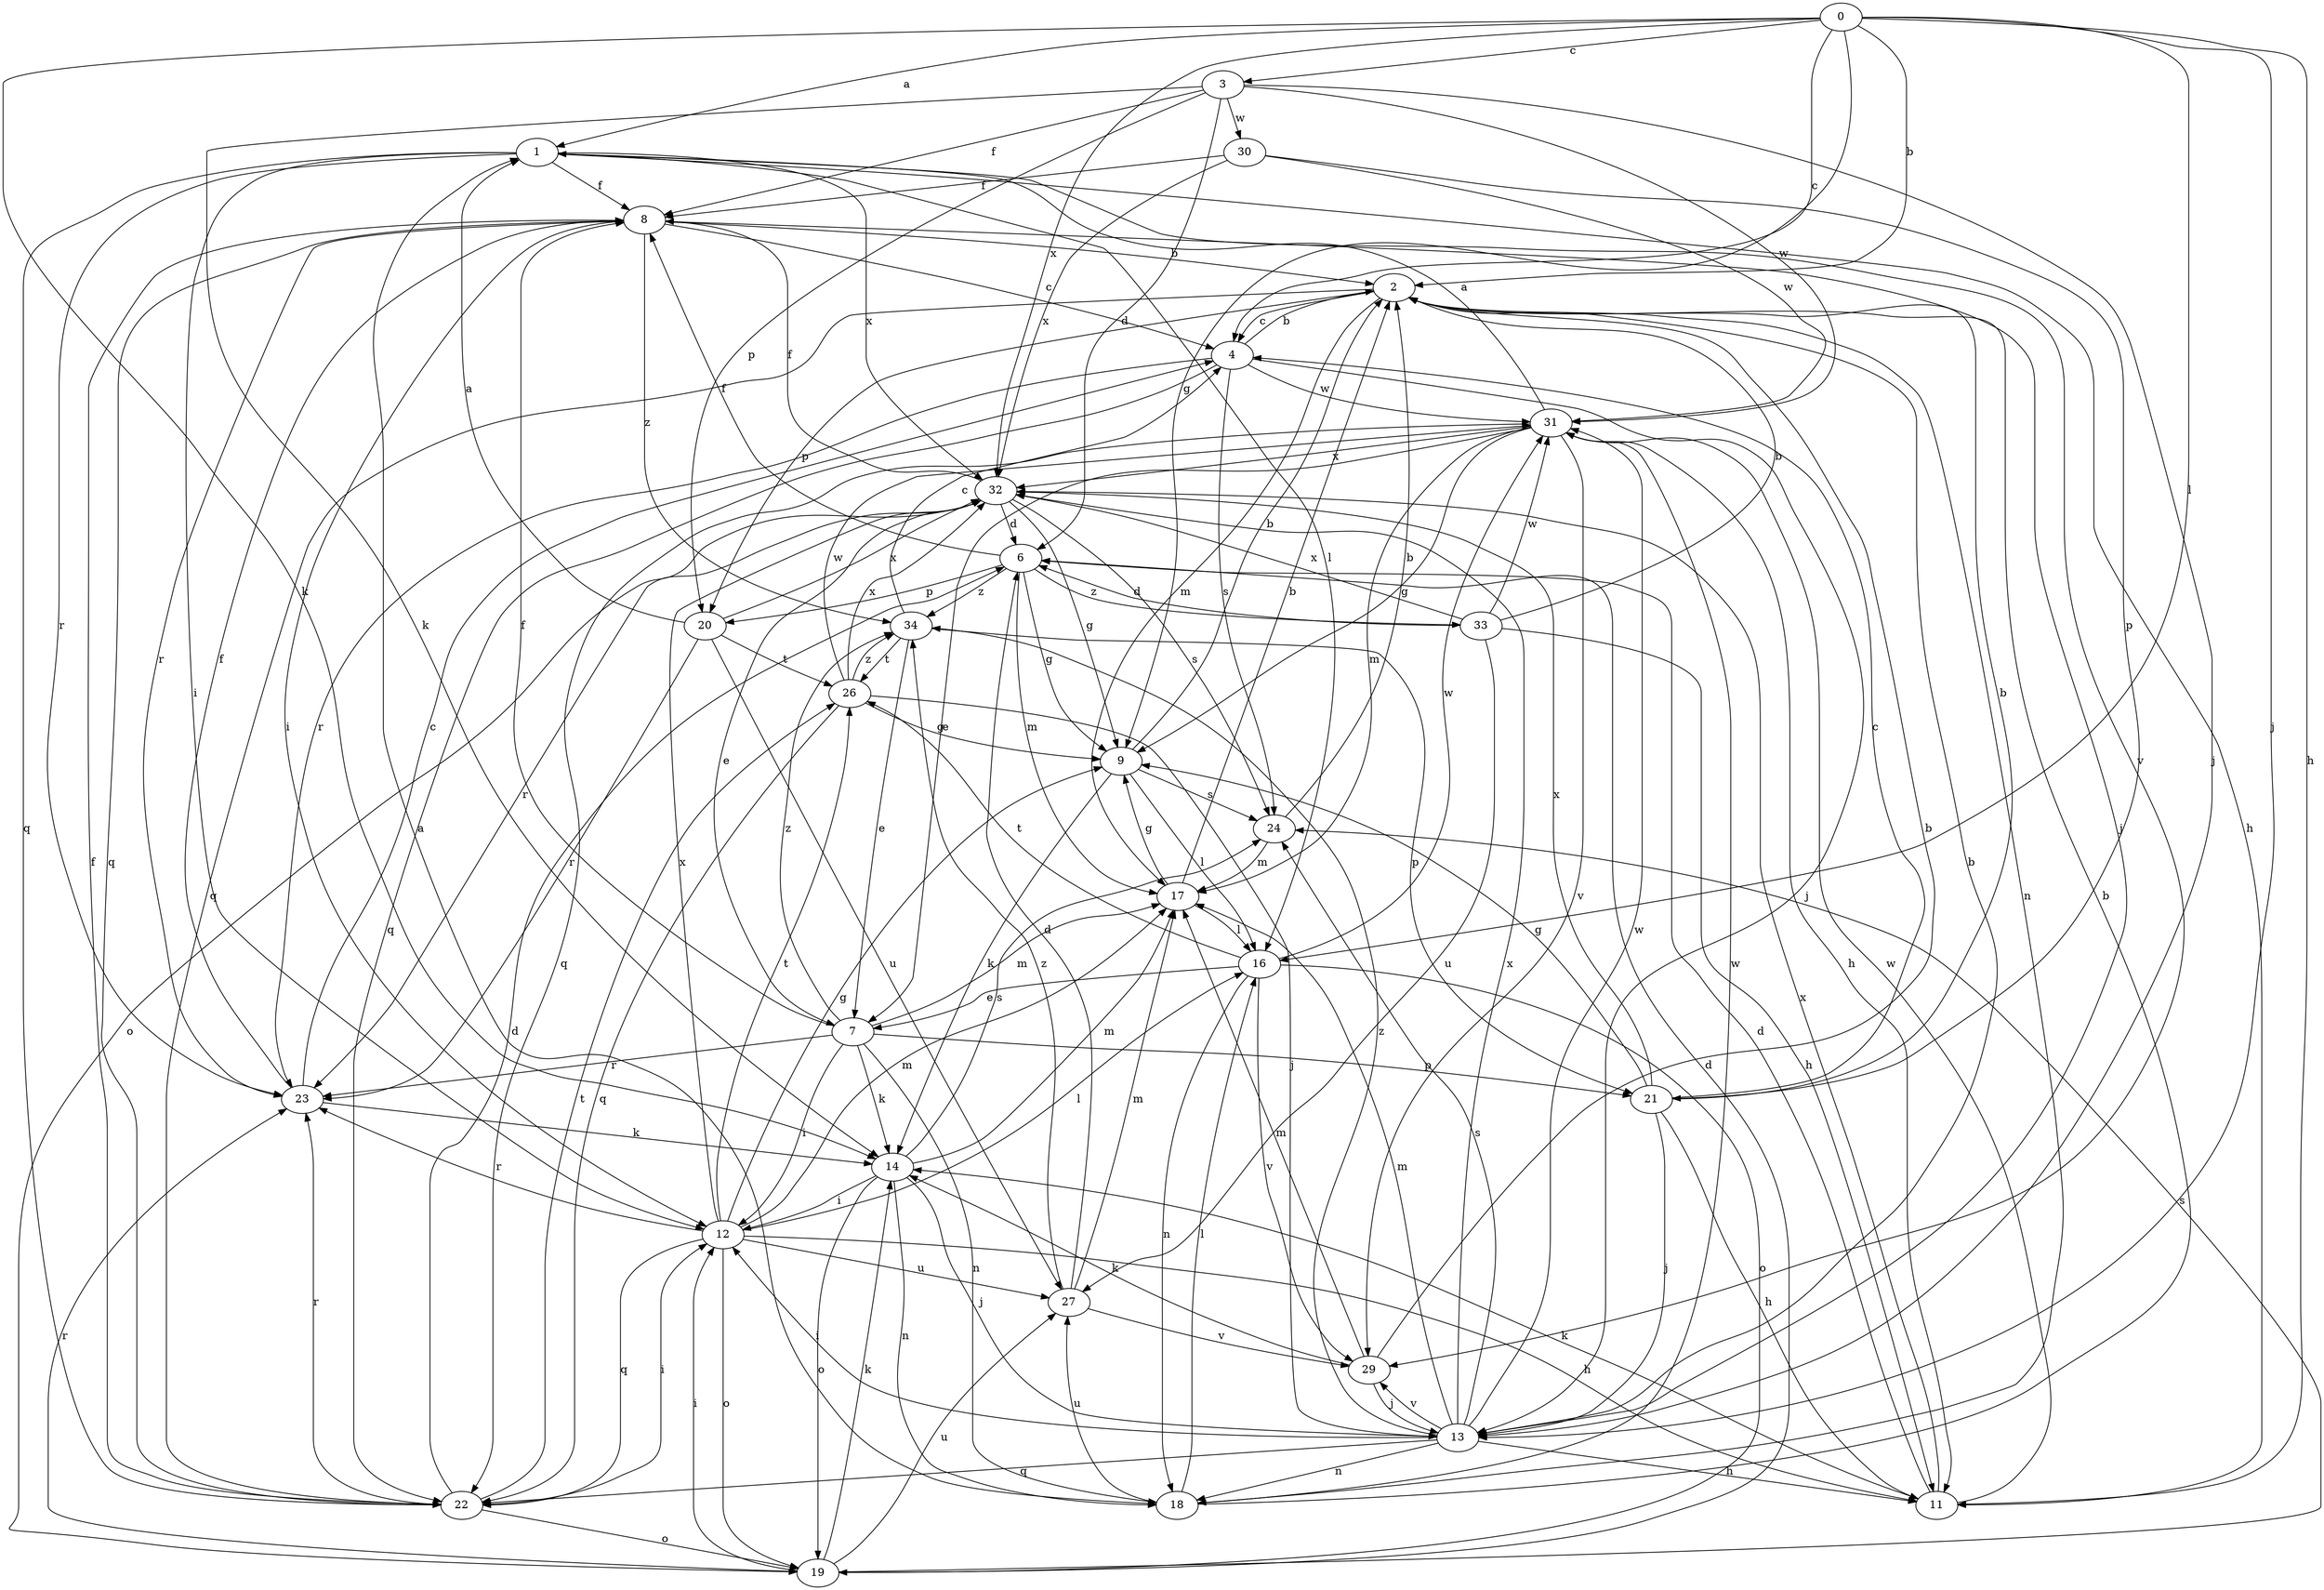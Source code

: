 strict digraph  {
0;
1;
2;
3;
4;
6;
7;
8;
9;
11;
12;
13;
14;
16;
17;
18;
19;
20;
21;
22;
23;
24;
26;
27;
29;
30;
31;
32;
33;
34;
0 -> 1  [label=a];
0 -> 2  [label=b];
0 -> 3  [label=c];
0 -> 4  [label=c];
0 -> 9  [label=g];
0 -> 11  [label=h];
0 -> 13  [label=j];
0 -> 14  [label=k];
0 -> 16  [label=l];
0 -> 32  [label=x];
1 -> 8  [label=f];
1 -> 11  [label=h];
1 -> 12  [label=i];
1 -> 16  [label=l];
1 -> 22  [label=q];
1 -> 23  [label=r];
1 -> 29  [label=v];
1 -> 32  [label=x];
2 -> 4  [label=c];
2 -> 17  [label=m];
2 -> 18  [label=n];
2 -> 20  [label=p];
2 -> 22  [label=q];
3 -> 6  [label=d];
3 -> 8  [label=f];
3 -> 13  [label=j];
3 -> 14  [label=k];
3 -> 20  [label=p];
3 -> 30  [label=w];
3 -> 31  [label=w];
4 -> 2  [label=b];
4 -> 13  [label=j];
4 -> 22  [label=q];
4 -> 23  [label=r];
4 -> 24  [label=s];
4 -> 31  [label=w];
6 -> 8  [label=f];
6 -> 9  [label=g];
6 -> 17  [label=m];
6 -> 20  [label=p];
6 -> 33  [label=z];
6 -> 34  [label=z];
7 -> 8  [label=f];
7 -> 12  [label=i];
7 -> 14  [label=k];
7 -> 17  [label=m];
7 -> 18  [label=n];
7 -> 21  [label=p];
7 -> 23  [label=r];
7 -> 34  [label=z];
8 -> 2  [label=b];
8 -> 4  [label=c];
8 -> 12  [label=i];
8 -> 13  [label=j];
8 -> 22  [label=q];
8 -> 23  [label=r];
8 -> 34  [label=z];
9 -> 2  [label=b];
9 -> 14  [label=k];
9 -> 16  [label=l];
9 -> 24  [label=s];
11 -> 6  [label=d];
11 -> 14  [label=k];
11 -> 31  [label=w];
11 -> 32  [label=x];
12 -> 9  [label=g];
12 -> 11  [label=h];
12 -> 16  [label=l];
12 -> 17  [label=m];
12 -> 19  [label=o];
12 -> 22  [label=q];
12 -> 23  [label=r];
12 -> 26  [label=t];
12 -> 27  [label=u];
12 -> 32  [label=x];
13 -> 2  [label=b];
13 -> 11  [label=h];
13 -> 12  [label=i];
13 -> 17  [label=m];
13 -> 18  [label=n];
13 -> 22  [label=q];
13 -> 24  [label=s];
13 -> 29  [label=v];
13 -> 31  [label=w];
13 -> 32  [label=x];
13 -> 34  [label=z];
14 -> 12  [label=i];
14 -> 13  [label=j];
14 -> 17  [label=m];
14 -> 18  [label=n];
14 -> 19  [label=o];
14 -> 24  [label=s];
16 -> 7  [label=e];
16 -> 18  [label=n];
16 -> 19  [label=o];
16 -> 26  [label=t];
16 -> 29  [label=v];
16 -> 31  [label=w];
17 -> 2  [label=b];
17 -> 9  [label=g];
17 -> 16  [label=l];
18 -> 1  [label=a];
18 -> 2  [label=b];
18 -> 16  [label=l];
18 -> 27  [label=u];
18 -> 31  [label=w];
19 -> 6  [label=d];
19 -> 12  [label=i];
19 -> 14  [label=k];
19 -> 23  [label=r];
19 -> 24  [label=s];
19 -> 27  [label=u];
20 -> 1  [label=a];
20 -> 23  [label=r];
20 -> 26  [label=t];
20 -> 27  [label=u];
20 -> 32  [label=x];
21 -> 2  [label=b];
21 -> 4  [label=c];
21 -> 9  [label=g];
21 -> 11  [label=h];
21 -> 13  [label=j];
21 -> 32  [label=x];
22 -> 6  [label=d];
22 -> 8  [label=f];
22 -> 12  [label=i];
22 -> 19  [label=o];
22 -> 23  [label=r];
22 -> 26  [label=t];
23 -> 4  [label=c];
23 -> 8  [label=f];
23 -> 14  [label=k];
24 -> 2  [label=b];
24 -> 17  [label=m];
26 -> 9  [label=g];
26 -> 13  [label=j];
26 -> 22  [label=q];
26 -> 31  [label=w];
26 -> 32  [label=x];
26 -> 34  [label=z];
27 -> 6  [label=d];
27 -> 17  [label=m];
27 -> 29  [label=v];
27 -> 34  [label=z];
29 -> 2  [label=b];
29 -> 13  [label=j];
29 -> 14  [label=k];
29 -> 17  [label=m];
30 -> 8  [label=f];
30 -> 21  [label=p];
30 -> 31  [label=w];
30 -> 32  [label=x];
31 -> 1  [label=a];
31 -> 7  [label=e];
31 -> 9  [label=g];
31 -> 11  [label=h];
31 -> 17  [label=m];
31 -> 22  [label=q];
31 -> 29  [label=v];
31 -> 32  [label=x];
32 -> 6  [label=d];
32 -> 7  [label=e];
32 -> 8  [label=f];
32 -> 9  [label=g];
32 -> 19  [label=o];
32 -> 23  [label=r];
32 -> 24  [label=s];
33 -> 2  [label=b];
33 -> 6  [label=d];
33 -> 11  [label=h];
33 -> 27  [label=u];
33 -> 31  [label=w];
33 -> 32  [label=x];
34 -> 4  [label=c];
34 -> 7  [label=e];
34 -> 21  [label=p];
34 -> 26  [label=t];
}
